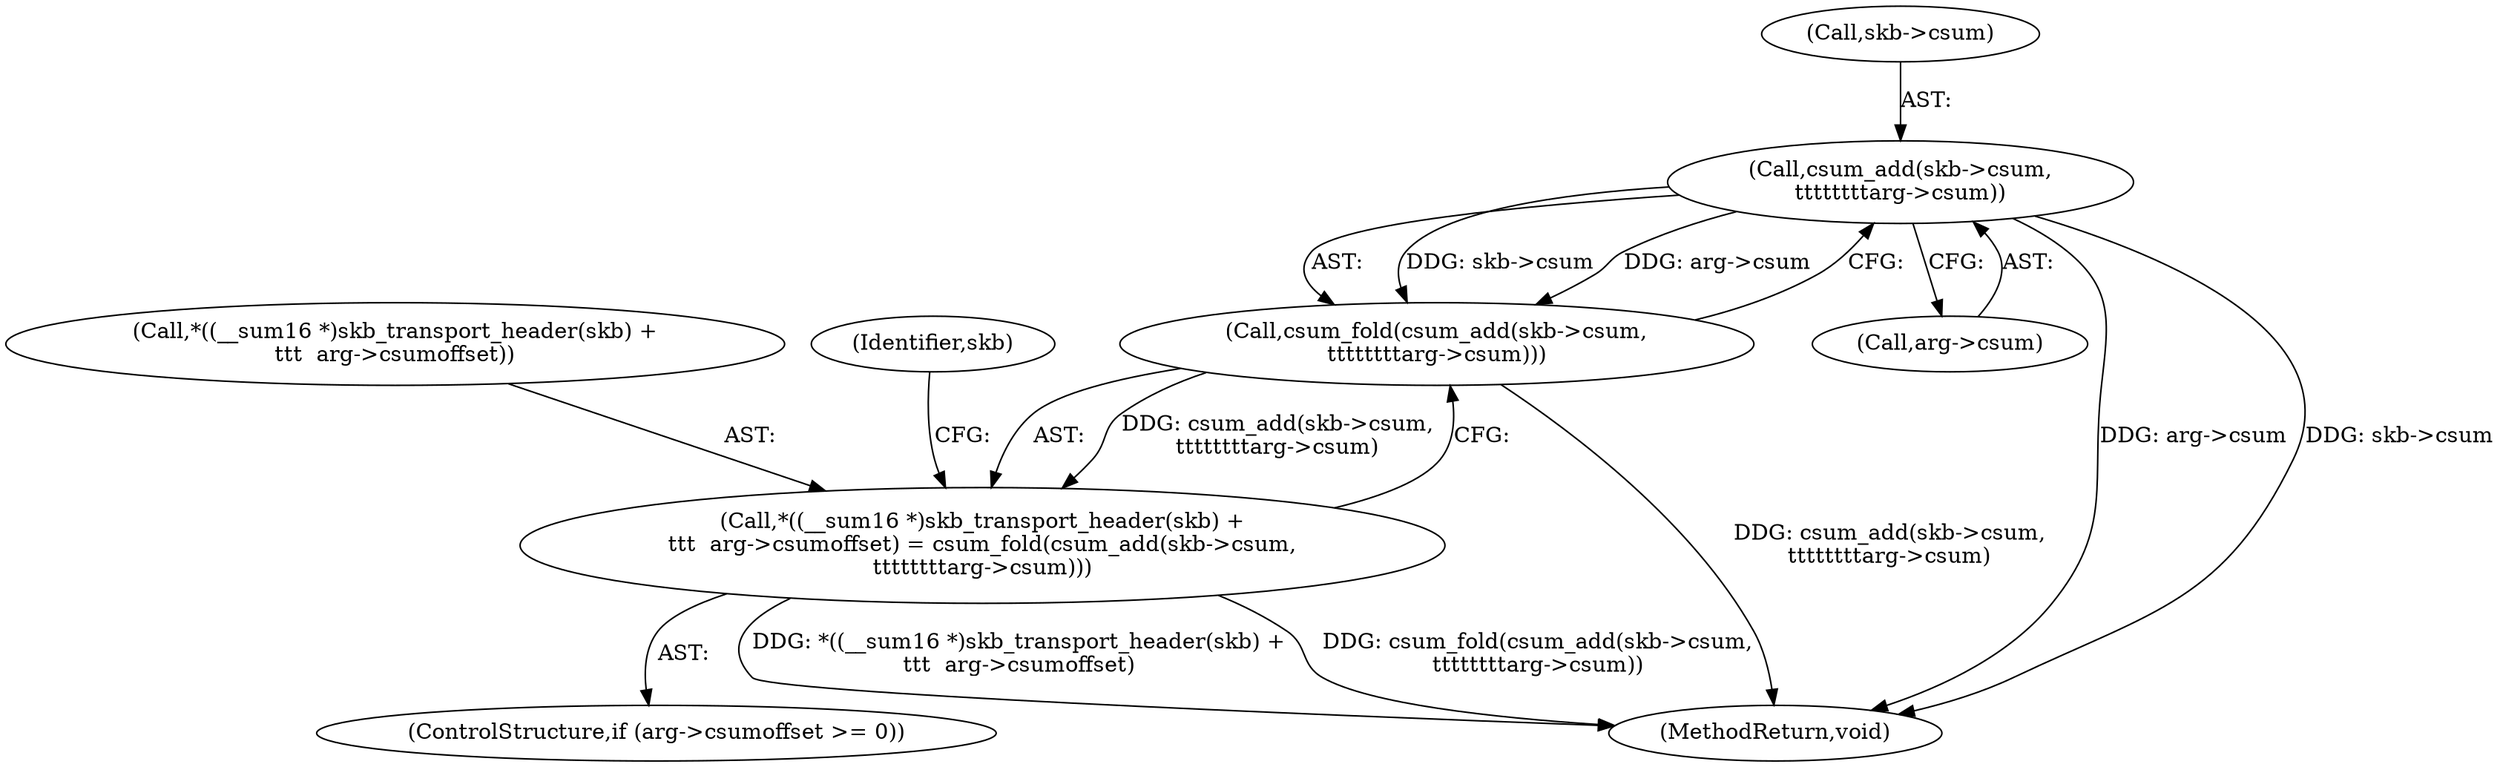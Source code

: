 digraph "0_linux_f6d8bd051c391c1c0458a30b2a7abcd939329259_23@pointer" {
"1000306" [label="(Call,csum_add(skb->csum,\n\t\t\t\t\t\t\t\targ->csum))"];
"1000305" [label="(Call,csum_fold(csum_add(skb->csum,\n\t\t\t\t\t\t\t\targ->csum)))"];
"1000295" [label="(Call,*((__sum16 *)skb_transport_header(skb) +\n\t\t\t  arg->csumoffset) = csum_fold(csum_add(skb->csum,\n\t\t\t\t\t\t\t\targ->csum)))"];
"1000305" [label="(Call,csum_fold(csum_add(skb->csum,\n\t\t\t\t\t\t\t\targ->csum)))"];
"1000289" [label="(ControlStructure,if (arg->csumoffset >= 0))"];
"1000296" [label="(Call,*((__sum16 *)skb_transport_header(skb) +\n\t\t\t  arg->csumoffset))"];
"1000295" [label="(Call,*((__sum16 *)skb_transport_header(skb) +\n\t\t\t  arg->csumoffset) = csum_fold(csum_add(skb->csum,\n\t\t\t\t\t\t\t\targ->csum)))"];
"1000310" [label="(Call,arg->csum)"];
"1000315" [label="(Identifier,skb)"];
"1000306" [label="(Call,csum_add(skb->csum,\n\t\t\t\t\t\t\t\targ->csum))"];
"1000307" [label="(Call,skb->csum)"];
"1000324" [label="(MethodReturn,void)"];
"1000306" -> "1000305"  [label="AST: "];
"1000306" -> "1000310"  [label="CFG: "];
"1000307" -> "1000306"  [label="AST: "];
"1000310" -> "1000306"  [label="AST: "];
"1000305" -> "1000306"  [label="CFG: "];
"1000306" -> "1000324"  [label="DDG: arg->csum"];
"1000306" -> "1000324"  [label="DDG: skb->csum"];
"1000306" -> "1000305"  [label="DDG: skb->csum"];
"1000306" -> "1000305"  [label="DDG: arg->csum"];
"1000305" -> "1000295"  [label="AST: "];
"1000295" -> "1000305"  [label="CFG: "];
"1000305" -> "1000324"  [label="DDG: csum_add(skb->csum,\n\t\t\t\t\t\t\t\targ->csum)"];
"1000305" -> "1000295"  [label="DDG: csum_add(skb->csum,\n\t\t\t\t\t\t\t\targ->csum)"];
"1000295" -> "1000289"  [label="AST: "];
"1000296" -> "1000295"  [label="AST: "];
"1000315" -> "1000295"  [label="CFG: "];
"1000295" -> "1000324"  [label="DDG: *((__sum16 *)skb_transport_header(skb) +\n\t\t\t  arg->csumoffset)"];
"1000295" -> "1000324"  [label="DDG: csum_fold(csum_add(skb->csum,\n\t\t\t\t\t\t\t\targ->csum))"];
}
